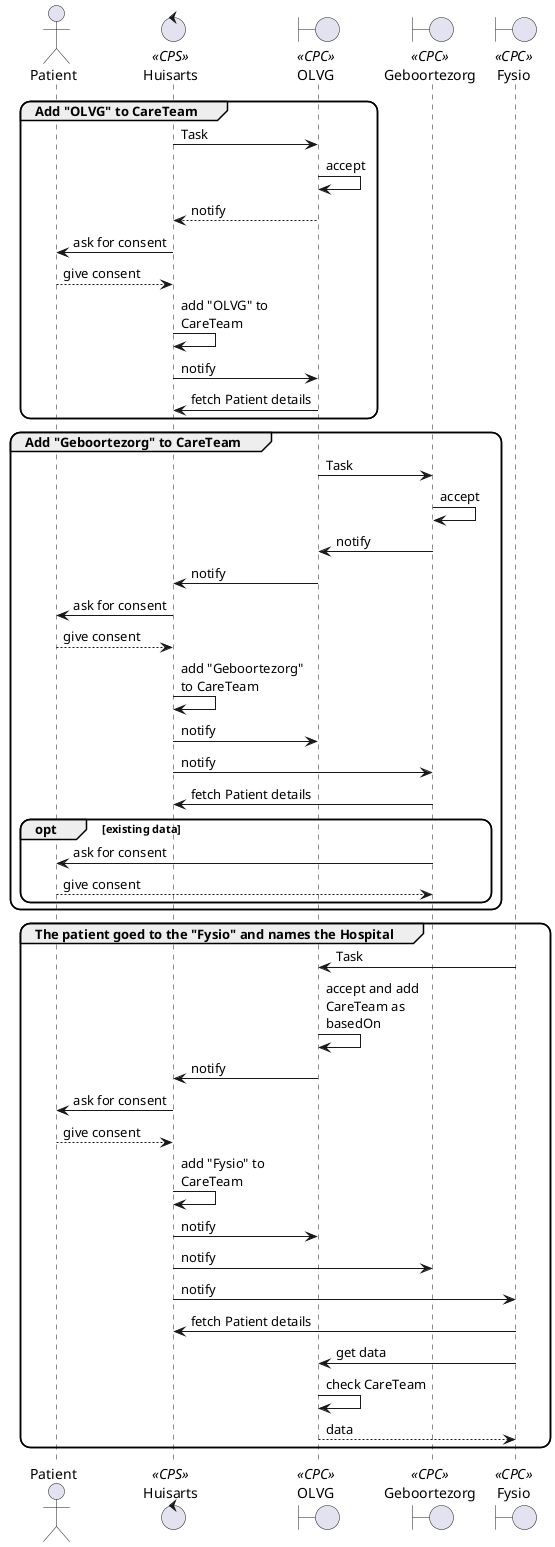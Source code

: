 @startuml authorization

skinparam roundcorner 20
skinparam maxmessagesize 128
skinparam defaultFontName Arial

actor Patient as p
control "Huisarts" as CPS <<CPS>>
boundary "OLVG" as Z2  <<CPC>>
boundary "Geboortezorg" as Z3 <<CPC>>
boundary "Fysio" as Z4 <<CPC>>

group Add "OLVG" to CareTeam

CPS -> Z2: Task
Z2 -> Z2: accept
Z2 --> CPS: notify
CPS -> p: ask for consent
p --> CPS: give consent
CPS -> CPS: add "OLVG" to CareTeam
CPS -> Z2: notify
Z2 -> CPS: fetch Patient details
end

group Add "Geboortezorg" to CareTeam
Z2 -> Z3: Task
Z3 -> Z3: accept
Z3 -> Z2: notify
Z2 -> CPS: notify
CPS -> p: ask for consent
p --> CPS: give consent
CPS -> CPS: add "Geboortezorg" to CareTeam
CPS -> Z2: notify
CPS -> Z3: notify
Z3 -> CPS: fetch Patient details
opt existing data
Z3 -> p: ask for consent
p --> Z3: give consent
end
end

group The patient goed to the "Fysio" and names the Hospital
Z4 -> Z2: Task
Z2 -> Z2: accept and add CareTeam as basedOn
Z2 -> CPS: notify
CPS -> p: ask for consent
p --> CPS: give consent
CPS -> CPS: add "Fysio" to CareTeam
CPS -> Z2: notify
CPS -> Z3: notify
CPS -> Z4: notify
Z4 -> CPS: fetch Patient details
Z4 -> Z2: get data
Z2 -> Z2: check CareTeam
Z2 --> Z4:  data

end

@enduml
